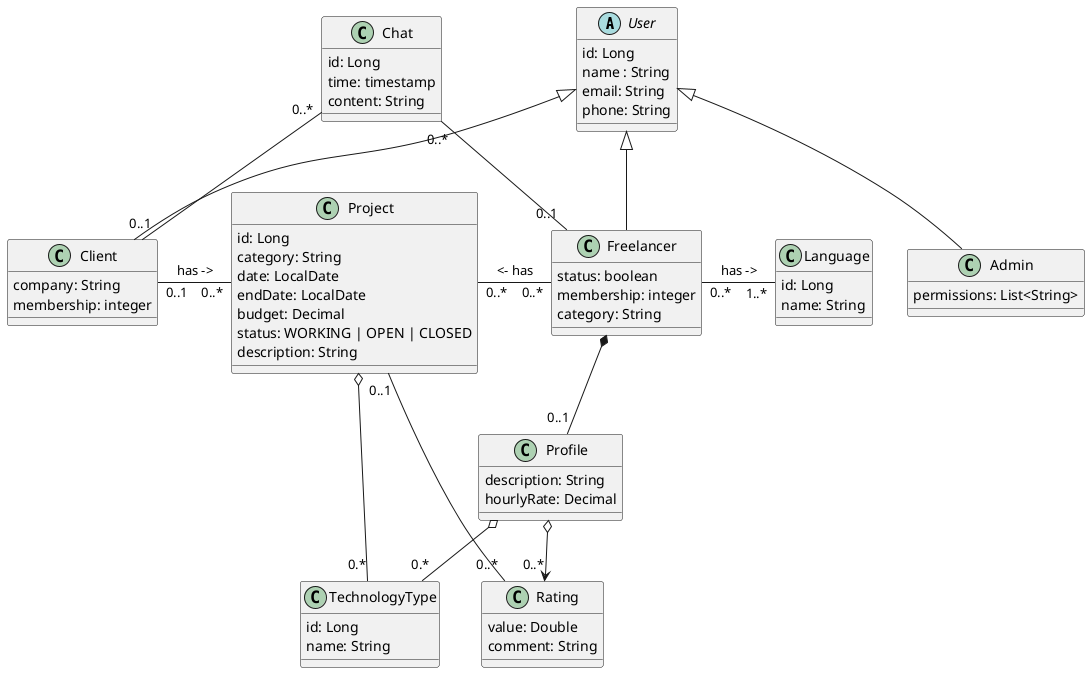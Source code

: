 @startuml
abstract class User {
    id: Long
    name : String
    email: String
    phone: String
}   

class Freelancer {
    status: boolean 
    membership: integer
    category: String
}

class Chat {
    id: Long
    time: timestamp
    content: String
}

class Client {
     company: String
     membership: integer
}


class TechnologyType {
    id: Long
    name: String
}


class Project {
    id: Long
    category: String
    date: LocalDate
    endDate: LocalDate
    budget: Decimal
    status: WORKING | OPEN | CLOSED
    description: String

}

class Profile {
    description: String
    hourlyRate: Decimal
}

class Rating {
    value: Double
    comment: String
}


class Language {
    id: Long
    name: String
}

class Admin {
    permissions: List<String>
}

User              <|--             Client
User              <|--             Freelancer
User              <|--             Admin
Project      o--  "0.*"   TechnologyType
Profile  o--  "0.*"   TechnologyType
Project "0..*"   -l-     "0..1"  Client            : has ->
Project "0..*"   -r-     "0..*"  Freelancer      : <- has
Freelancer *-- "0..1" Profile
Freelancer "0..*"   -r-     "1..*"  Language           : has ->
Profile o--> "0..*" Rating
Project "0..1" -- "0..*" Rating
Chat "0..*"   --     "0..1"  Client
Chat "0..*"   --     "0..1"  Freelancer
@enduml
